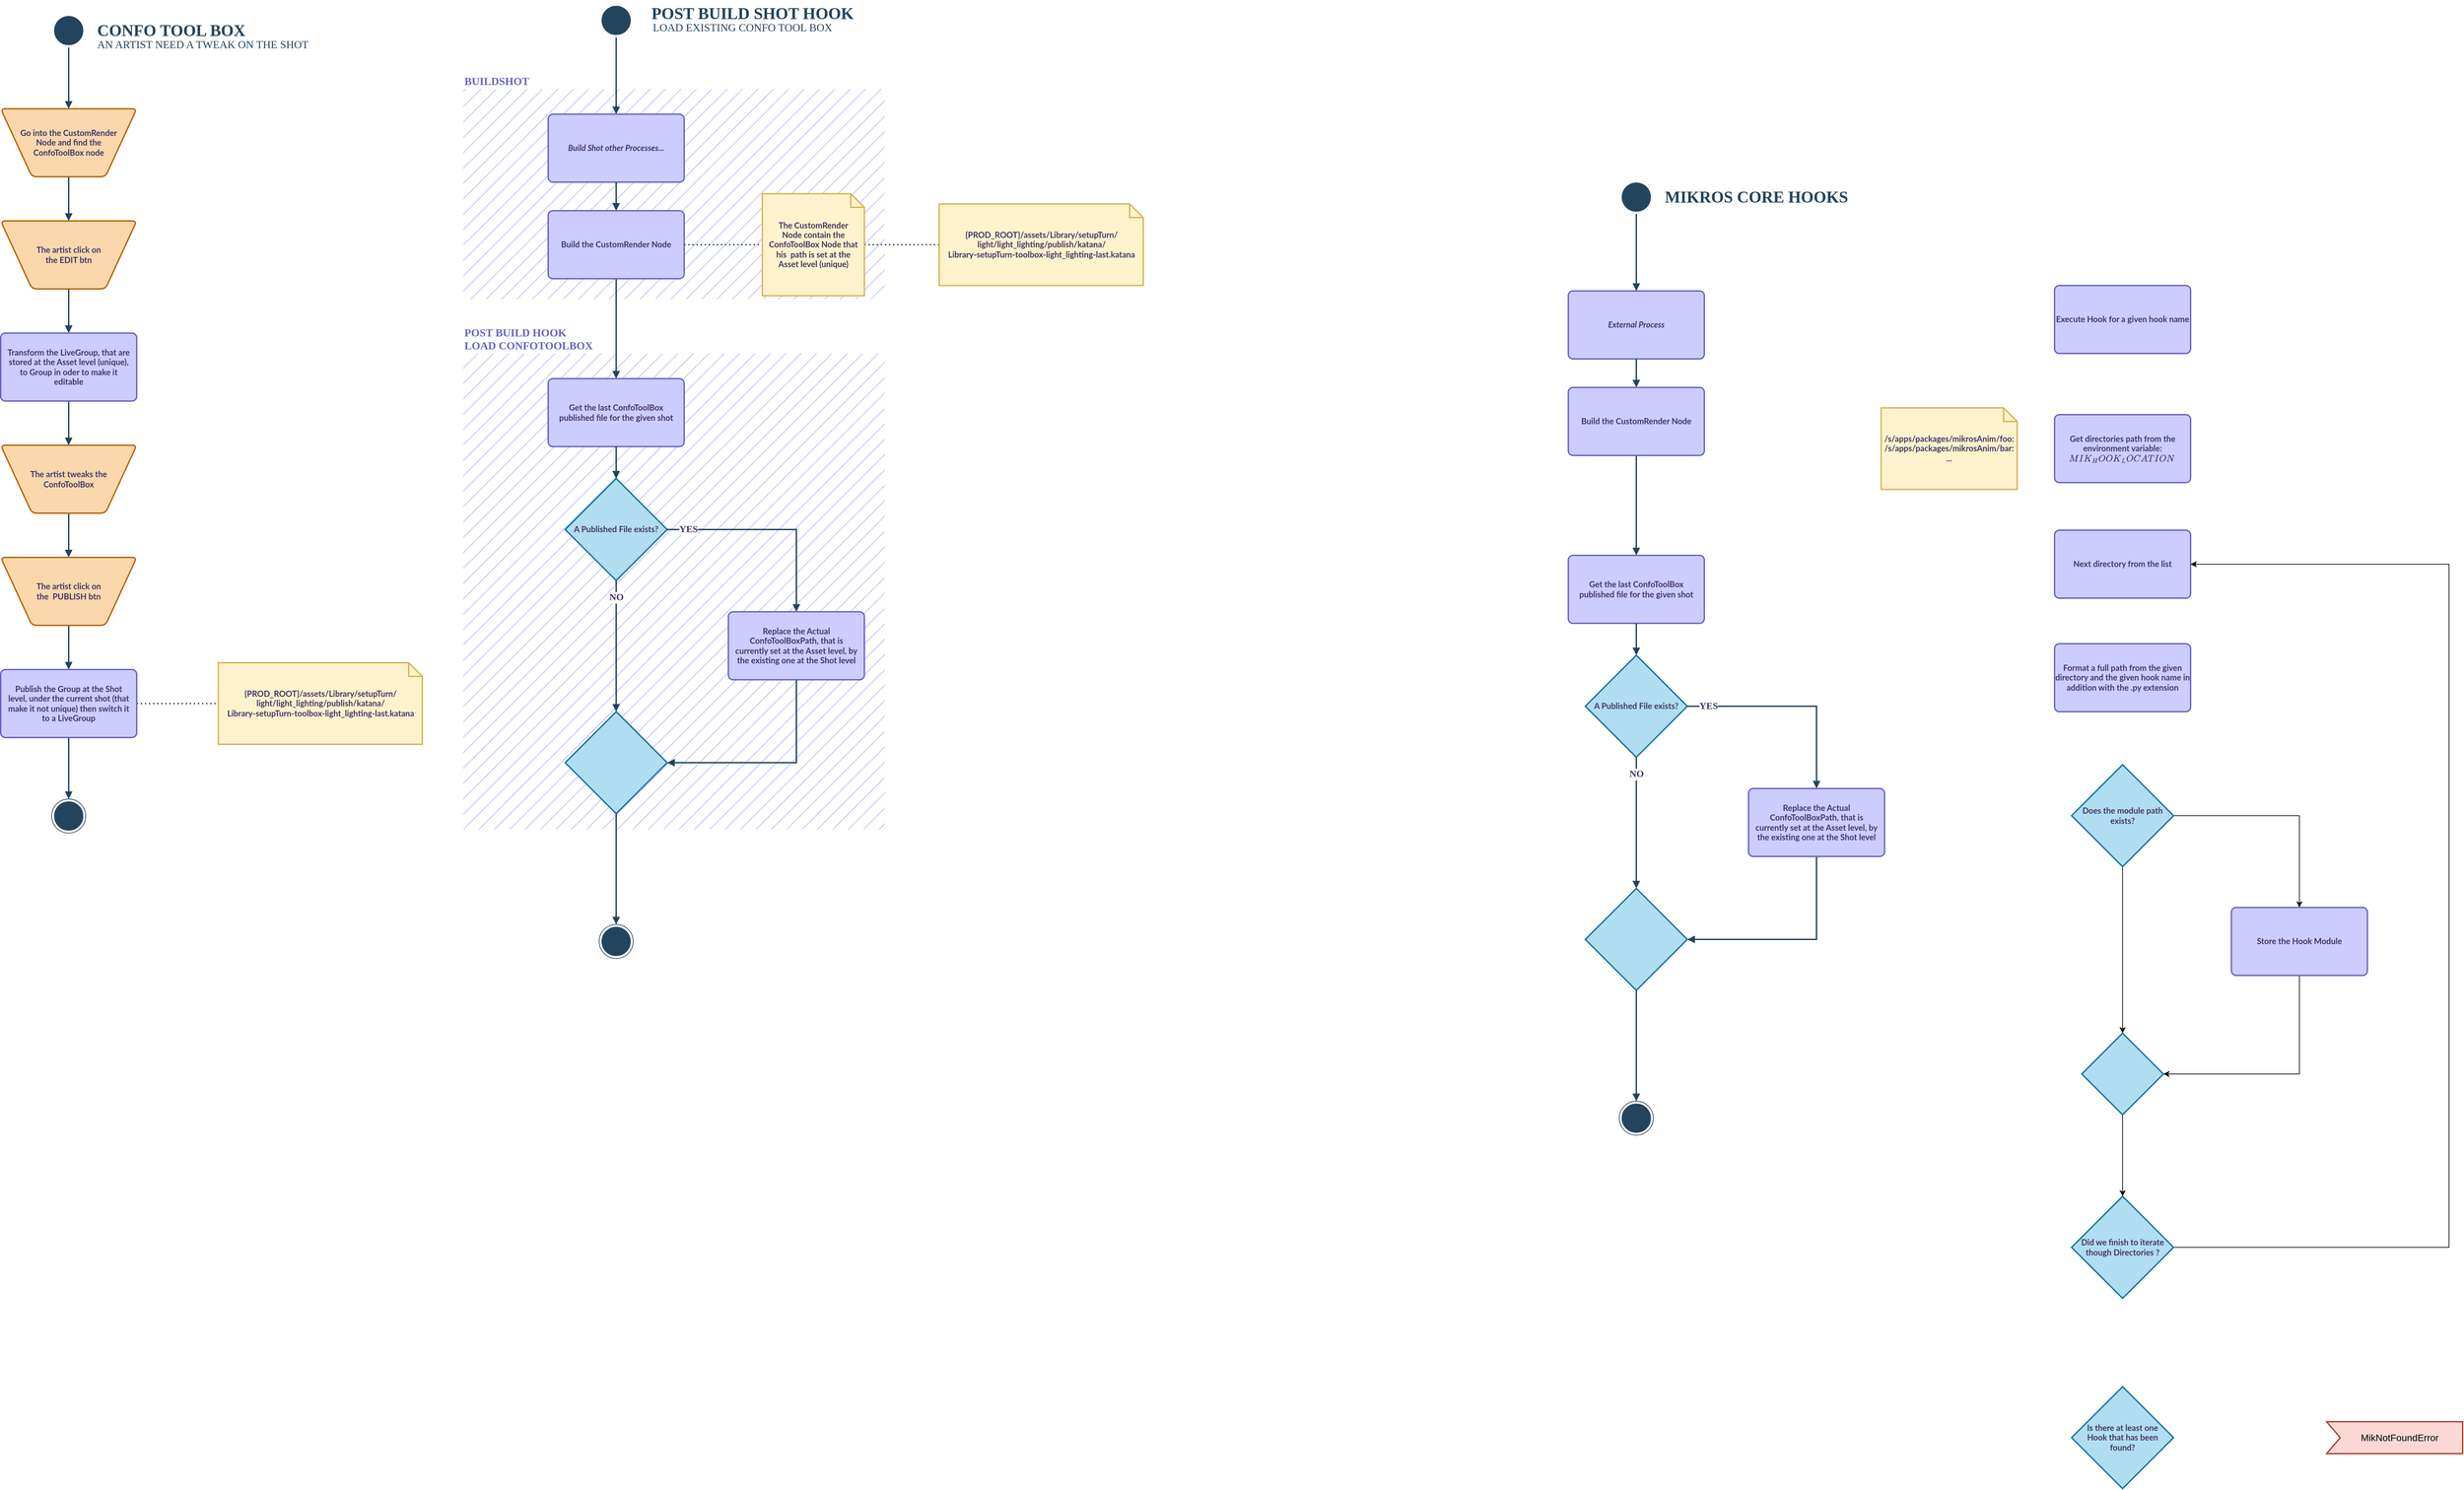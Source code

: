 <mxfile version="20.5.1" type="github">
  <diagram id="CM5r0V0yMCtf2sxqWUX7" name="Page-1">
    <mxGraphModel dx="2988" dy="1288" grid="1" gridSize="20" guides="1" tooltips="1" connect="1" arrows="1" fold="1" page="0" pageScale="1" pageWidth="827" pageHeight="1169" math="0" shadow="0">
      <root>
        <mxCell id="0" />
        <mxCell id="1" parent="0" />
        <mxCell id="0qbXLlaw61yAoVdNJTFS-60" value="&lt;font&gt;POST BUILD HOOK&lt;br&gt;LOAD CONFOTOOLBOX&lt;br&gt;&lt;/font&gt;" style="rounded=0;whiteSpace=wrap;html=1;strokeColor=none;fontFamily=Montserrat;fontSource=https%3A%2F%2Ffonts.googleapis.com%2Fcss%3Ffamily%3DMontserrat;fontSize=16;fontColor=#6963C5;fillColor=#CCCCFF;fillStyle=hatch;strokeWidth=1;labelPosition=center;verticalLabelPosition=top;align=left;verticalAlign=bottom;fontStyle=1" parent="1" vertex="1">
          <mxGeometry x="-60" y="540" width="620" height="700" as="geometry" />
        </mxCell>
        <mxCell id="0qbXLlaw61yAoVdNJTFS-61" value="&lt;font&gt;BUILDSHOT&lt;/font&gt;" style="rounded=0;whiteSpace=wrap;html=1;strokeColor=none;fontFamily=Montserrat;fontSource=https%3A%2F%2Ffonts.googleapis.com%2Fcss%3Ffamily%3DMontserrat;fontSize=16;fontColor=#6963C5;fillColor=#CCCCFF;fillStyle=hatch;strokeWidth=1;labelPosition=center;verticalLabelPosition=top;align=left;verticalAlign=bottom;fontStyle=1" parent="1" vertex="1">
          <mxGeometry x="-60" y="151" width="620" height="309" as="geometry" />
        </mxCell>
        <mxCell id="0qbXLlaw61yAoVdNJTFS-62" value="" style="ellipse;html=1;shape=startState;fillColor=#23445D;strokeColor=#23445d;aspect=fixed;" parent="1" vertex="1">
          <mxGeometry x="140" y="25" width="50" height="50" as="geometry" />
        </mxCell>
        <mxCell id="0qbXLlaw61yAoVdNJTFS-63" value="" style="ellipse;html=1;shape=endState;fillColor=#23445D;strokeColor=#23445d;aspect=fixed;" parent="1" vertex="1">
          <mxGeometry x="140" y="1380" width="50" height="50" as="geometry" />
        </mxCell>
        <mxCell id="0qbXLlaw61yAoVdNJTFS-64" value="&lt;font color=&quot;#413565&quot;&gt;A Published File exists?&lt;/font&gt;" style="strokeWidth=2;html=1;shape=mxgraph.flowchart.decision;whiteSpace=wrap;strokeColor=#10739e;fontFamily=Lato;fontSource=https%3A%2F%2Ffonts.googleapis.com%2Fcss%3Ffamily%3DLato;fillColor=#b1ddf0;aspect=fixed;fontStyle=1" parent="1" vertex="1">
          <mxGeometry x="90" y="724" width="150" height="150" as="geometry" />
        </mxCell>
        <mxCell id="0qbXLlaw61yAoVdNJTFS-66" value="" style="strokeWidth=2;html=1;shape=mxgraph.flowchart.decision;whiteSpace=wrap;strokeColor=#10739e;fontFamily=Lato;fontSource=https%3A%2F%2Ffonts.googleapis.com%2Fcss%3Ffamily%3DLato;fillColor=#b1ddf0;aspect=fixed;" parent="1" vertex="1">
          <mxGeometry x="90" y="1067" width="150" height="150" as="geometry" />
        </mxCell>
        <mxCell id="0qbXLlaw61yAoVdNJTFS-67" style="edgeStyle=orthogonalEdgeStyle;rounded=0;orthogonalLoop=1;jettySize=auto;html=1;entryX=0.5;entryY=0;entryDx=0;entryDy=0;entryPerimeter=0;strokeColor=#23445D;strokeWidth=2;fontFamily=Montserrat;fontSource=https%3A%2F%2Ffonts.googleapis.com%2Fcss%3Ffamily%3DMontserrat;fontColor=#413565;fillColor=#bac8d3;endArrow=block;endFill=1;" parent="1" source="0qbXLlaw61yAoVdNJTFS-64" target="0qbXLlaw61yAoVdNJTFS-66" edge="1">
          <mxGeometry relative="1" as="geometry" />
        </mxCell>
        <mxCell id="0qbXLlaw61yAoVdNJTFS-68" value="NO" style="edgeLabel;html=1;align=center;verticalAlign=middle;resizable=0;points=[];fontFamily=Montserrat;fontColor=#413565;fontStyle=1;fontSize=14;" parent="0qbXLlaw61yAoVdNJTFS-67" vertex="1" connectable="0">
          <mxGeometry x="-0.844" y="-2" relative="1" as="geometry">
            <mxPoint x="2" y="10" as="offset" />
          </mxGeometry>
        </mxCell>
        <mxCell id="0qbXLlaw61yAoVdNJTFS-69" style="edgeStyle=orthogonalEdgeStyle;rounded=0;orthogonalLoop=1;jettySize=auto;html=1;entryX=1;entryY=0.5;entryDx=0;entryDy=0;entryPerimeter=0;strokeColor=#23445D;strokeWidth=2;fontFamily=Montserrat;fontSource=https%3A%2F%2Ffonts.googleapis.com%2Fcss%3Ffamily%3DMontserrat;fontSize=16;fontColor=#6963C5;exitX=0.5;exitY=1;exitDx=0;exitDy=0;endArrow=block;endFill=1;" parent="1" source="0qbXLlaw61yAoVdNJTFS-70" target="0qbXLlaw61yAoVdNJTFS-66" edge="1">
          <mxGeometry relative="1" as="geometry" />
        </mxCell>
        <mxCell id="0qbXLlaw61yAoVdNJTFS-70" value="&lt;font color=&quot;#413565&quot;&gt;Replace the Actual ConfoToolBoxPath, that is currently set at the Asset level, by the existing one at the Shot level&lt;/font&gt;" style="rounded=1;whiteSpace=wrap;html=1;absoluteArcSize=1;arcSize=14;strokeWidth=2;strokeColor=#6963C5;fillColor=#CCCCFF;fontFamily=Lato;fontSource=https%3A%2F%2Ffonts.googleapis.com%2Fcss%3Ffamily%3DLato;fontStyle=1;aspect=fixed;spacing=10;" parent="1" vertex="1">
          <mxGeometry x="330" y="920" width="200" height="100" as="geometry" />
        </mxCell>
        <mxCell id="0qbXLlaw61yAoVdNJTFS-71" value="" style="edgeStyle=orthogonalEdgeStyle;rounded=0;orthogonalLoop=1;jettySize=auto;html=1;entryX=0.5;entryY=0;entryDx=0;entryDy=0;strokeColor=#23445D;strokeWidth=2;fontFamily=Montserrat;fontSource=https%3A%2F%2Ffonts.googleapis.com%2Fcss%3Ffamily%3DMontserrat;fontColor=#413565;fillColor=#bac8d3;endArrow=block;endFill=1;" parent="1" source="0qbXLlaw61yAoVdNJTFS-64" target="0qbXLlaw61yAoVdNJTFS-70" edge="1">
          <mxGeometry relative="1" as="geometry">
            <mxPoint x="225.0" y="909.059" as="sourcePoint" />
            <mxPoint x="405.0" y="1115.0" as="targetPoint" />
          </mxGeometry>
        </mxCell>
        <mxCell id="0qbXLlaw61yAoVdNJTFS-72" value="YES" style="edgeLabel;html=1;align=center;verticalAlign=middle;resizable=0;points=[];fontFamily=Montserrat;fontColor=#413565;fontStyle=1;fontSize=14;spacingTop=0;" parent="0qbXLlaw61yAoVdNJTFS-71" vertex="1" connectable="0">
          <mxGeometry x="-0.63" y="5" relative="1" as="geometry">
            <mxPoint x="-27" y="5" as="offset" />
          </mxGeometry>
        </mxCell>
        <mxCell id="0qbXLlaw61yAoVdNJTFS-73" value="POST BUILD SHOT HOOK" style="text;html=1;align=left;verticalAlign=middle;resizable=0;points=[];autosize=1;strokeColor=none;fillColor=none;fontSize=24;fontFamily=Montserrat;fontColor=#23445D;fontStyle=1" parent="1" vertex="1">
          <mxGeometry x="215" y="20" width="340" height="40" as="geometry" />
        </mxCell>
        <mxCell id="0qbXLlaw61yAoVdNJTFS-74" value="LOAD EXISTING CONFO TOOL BOX" style="text;html=1;align=left;verticalAlign=middle;resizable=0;points=[];autosize=1;strokeColor=none;fillColor=none;fontSize=16;fontFamily=Montserrat;fontColor=#23445D;fontStyle=0" parent="1" vertex="1">
          <mxGeometry x="217" y="40" width="320" height="40" as="geometry" />
        </mxCell>
        <mxCell id="0qbXLlaw61yAoVdNJTFS-76" value="" style="edgeStyle=orthogonalEdgeStyle;rounded=0;orthogonalLoop=1;jettySize=auto;html=1;strokeColor=#23445D;strokeWidth=2;fontFamily=Montserrat;fontSource=https%3A%2F%2Ffonts.googleapis.com%2Fcss%3Ffamily%3DMontserrat;fontColor=#413565;fillColor=#bac8d3;endArrow=block;endFill=1;entryX=0.5;entryY=0;entryDx=0;entryDy=0;" parent="1" source="0qbXLlaw61yAoVdNJTFS-66" target="0qbXLlaw61yAoVdNJTFS-63" edge="1">
          <mxGeometry relative="1" as="geometry">
            <mxPoint x="165.0" y="1114" as="sourcePoint" />
            <mxPoint x="165" y="1317.0" as="targetPoint" />
          </mxGeometry>
        </mxCell>
        <mxCell id="0qbXLlaw61yAoVdNJTFS-77" value="&lt;font color=&quot;#413565&quot;&gt;&lt;b&gt;&lt;i&gt;Build Shot other Processes...&lt;br&gt;&lt;/i&gt;&lt;/b&gt;&lt;/font&gt;" style="rounded=1;whiteSpace=wrap;html=1;absoluteArcSize=1;arcSize=14;strokeWidth=2;strokeColor=#6963C5;fillColor=#CCCCFF;fontFamily=Lato;fontSource=https%3A%2F%2Ffonts.googleapis.com%2Fcss%3Ffamily%3DLato;fontStyle=0;aspect=fixed;" parent="1" vertex="1">
          <mxGeometry x="65" y="188" width="200" height="100" as="geometry" />
        </mxCell>
        <mxCell id="0qbXLlaw61yAoVdNJTFS-78" value="" style="edgeStyle=orthogonalEdgeStyle;rounded=0;orthogonalLoop=1;jettySize=auto;html=1;strokeColor=#23445D;strokeWidth=2;fontFamily=Montserrat;fontSource=https%3A%2F%2Ffonts.googleapis.com%2Fcss%3Ffamily%3DMontserrat;fontColor=#413565;fillColor=#bac8d3;endArrow=block;endFill=1;" parent="1" source="0qbXLlaw61yAoVdNJTFS-62" target="0qbXLlaw61yAoVdNJTFS-77" edge="1">
          <mxGeometry relative="1" as="geometry" />
        </mxCell>
        <mxCell id="0qbXLlaw61yAoVdNJTFS-83" value="&lt;font color=&quot;#413565&quot;&gt;Get the last ConfoToolBox published file for the given shot&lt;/font&gt;" style="rounded=1;whiteSpace=wrap;html=1;absoluteArcSize=1;arcSize=14;strokeWidth=2;strokeColor=#6963C5;fillColor=#CCCCFF;fontFamily=Lato;fontSource=https%3A%2F%2Ffonts.googleapis.com%2Fcss%3Ffamily%3DLato;fontStyle=1;aspect=fixed;spacing=10;" parent="1" vertex="1">
          <mxGeometry x="65" y="577" width="200" height="100" as="geometry" />
        </mxCell>
        <mxCell id="0qbXLlaw61yAoVdNJTFS-85" style="edgeStyle=orthogonalEdgeStyle;rounded=0;orthogonalLoop=1;jettySize=auto;html=1;entryX=0.5;entryY=0;entryDx=0;entryDy=0;entryPerimeter=0;strokeColor=#23445D;strokeWidth=2;fontFamily=Montserrat;fontSource=https%3A%2F%2Ffonts.googleapis.com%2Fcss%3Ffamily%3DMontserrat;fontSize=16;fontColor=#333333;startArrow=none;endArrow=block;endFill=1;" parent="1" source="0qbXLlaw61yAoVdNJTFS-83" target="0qbXLlaw61yAoVdNJTFS-64" edge="1">
          <mxGeometry relative="1" as="geometry" />
        </mxCell>
        <mxCell id="0qbXLlaw61yAoVdNJTFS-116" style="edgeStyle=orthogonalEdgeStyle;rounded=0;orthogonalLoop=1;jettySize=auto;html=1;entryX=0;entryY=0.5;entryDx=0;entryDy=0;entryPerimeter=0;strokeColor=#23445D;strokeWidth=2;dashed=1;dashPattern=1 2;endArrow=none;endFill=0;" parent="1" source="0qbXLlaw61yAoVdNJTFS-87" target="0qbXLlaw61yAoVdNJTFS-115" edge="1">
          <mxGeometry relative="1" as="geometry" />
        </mxCell>
        <mxCell id="0qbXLlaw61yAoVdNJTFS-117" style="edgeStyle=orthogonalEdgeStyle;rounded=0;orthogonalLoop=1;jettySize=auto;html=1;entryX=0.5;entryY=0;entryDx=0;entryDy=0;strokeColor=#23445D;strokeWidth=2;endArrow=block;endFill=1;" parent="1" source="0qbXLlaw61yAoVdNJTFS-87" target="0qbXLlaw61yAoVdNJTFS-83" edge="1">
          <mxGeometry relative="1" as="geometry" />
        </mxCell>
        <mxCell id="0qbXLlaw61yAoVdNJTFS-87" value="&lt;font color=&quot;#413565&quot;&gt;&lt;b&gt;Build the CustomRender Node&lt;br&gt;&lt;/b&gt;&lt;/font&gt;" style="rounded=1;whiteSpace=wrap;html=1;absoluteArcSize=1;arcSize=14;strokeWidth=2;strokeColor=#6963C5;fillColor=#CCCCFF;fontFamily=Lato;fontSource=https%3A%2F%2Ffonts.googleapis.com%2Fcss%3Ffamily%3DLato;fontStyle=0;aspect=fixed;spacing=10;" parent="1" vertex="1">
          <mxGeometry x="65" y="330" width="200" height="100" as="geometry" />
        </mxCell>
        <mxCell id="0qbXLlaw61yAoVdNJTFS-88" value="" style="edgeStyle=orthogonalEdgeStyle;rounded=0;orthogonalLoop=1;jettySize=auto;html=1;entryX=0.5;entryY=0;entryDx=0;entryDy=0;endArrow=block;strokeWidth=2;strokeColor=#23445D;endFill=1;" parent="1" source="0qbXLlaw61yAoVdNJTFS-77" target="0qbXLlaw61yAoVdNJTFS-87" edge="1">
          <mxGeometry relative="1" as="geometry">
            <mxPoint x="165" y="273" as="sourcePoint" />
            <mxPoint x="165" y="720" as="targetPoint" />
          </mxGeometry>
        </mxCell>
        <mxCell id="0qbXLlaw61yAoVdNJTFS-103" value="" style="edgeStyle=orthogonalEdgeStyle;rounded=0;orthogonalLoop=1;jettySize=auto;html=1;strokeWidth=2;strokeColor=#23445D;endArrow=block;endFill=1;" parent="1" source="0qbXLlaw61yAoVdNJTFS-89" target="0qbXLlaw61yAoVdNJTFS-94" edge="1">
          <mxGeometry relative="1" as="geometry" />
        </mxCell>
        <mxCell id="0qbXLlaw61yAoVdNJTFS-89" value="&lt;b style=&quot;color: rgb(65, 53, 101);&quot;&gt;&lt;span&gt;The artist tweaks the&lt;br&gt;ConfoToolBox&lt;br&gt;&lt;/span&gt;&lt;/b&gt;" style="verticalLabelPosition=middle;verticalAlign=middle;html=1;shape=trapezoid;perimeter=trapezoidPerimeter;whiteSpace=wrap;size=0.23;arcSize=14;flipV=1;labelPosition=center;align=center;fontFamily=Lato;fillColor=#fad7ac;strokeColor=#b46504;rounded=1;strokeWidth=2;fontSource=https%3A%2F%2Ffonts.googleapis.com%2Fcss%3Ffamily%3DLato;fontStyle=0;" parent="1" vertex="1">
          <mxGeometry x="-739.99" y="675" width="200" height="100" as="geometry" />
        </mxCell>
        <mxCell id="0qbXLlaw61yAoVdNJTFS-104" value="" style="edgeStyle=orthogonalEdgeStyle;rounded=0;orthogonalLoop=1;jettySize=auto;html=1;strokeWidth=2;strokeColor=#23445D;endArrow=block;endFill=1;" parent="1" source="0qbXLlaw61yAoVdNJTFS-94" target="0qbXLlaw61yAoVdNJTFS-97" edge="1">
          <mxGeometry relative="1" as="geometry" />
        </mxCell>
        <mxCell id="0qbXLlaw61yAoVdNJTFS-94" value="&lt;b style=&quot;color: rgb(65, 53, 101);&quot;&gt;&lt;span&gt;The artist click on&lt;br&gt;the&amp;nbsp; PUBLISH btn&lt;br&gt;&lt;/span&gt;&lt;/b&gt;" style="verticalLabelPosition=middle;verticalAlign=middle;html=1;shape=trapezoid;perimeter=trapezoidPerimeter;whiteSpace=wrap;size=0.23;arcSize=14;flipV=1;labelPosition=center;align=center;fontFamily=Lato;fillColor=#fad7ac;strokeColor=#b46504;rounded=1;strokeWidth=2;fontSource=https%3A%2F%2Ffonts.googleapis.com%2Fcss%3Ffamily%3DLato;fontStyle=0;" parent="1" vertex="1">
          <mxGeometry x="-739.99" y="840" width="200" height="100" as="geometry" />
        </mxCell>
        <mxCell id="0qbXLlaw61yAoVdNJTFS-101" value="" style="edgeStyle=orthogonalEdgeStyle;rounded=0;orthogonalLoop=1;jettySize=auto;html=1;strokeWidth=2;strokeColor=#23445D;endArrow=block;endFill=1;" parent="1" source="0qbXLlaw61yAoVdNJTFS-95" target="0qbXLlaw61yAoVdNJTFS-96" edge="1">
          <mxGeometry relative="1" as="geometry" />
        </mxCell>
        <mxCell id="0qbXLlaw61yAoVdNJTFS-95" value="&lt;b style=&quot;color: rgb(65, 53, 101);&quot;&gt;&lt;span&gt;The artist click on&lt;br&gt;the EDIT btn&lt;br&gt;&lt;/span&gt;&lt;/b&gt;" style="verticalLabelPosition=middle;verticalAlign=middle;html=1;shape=trapezoid;perimeter=trapezoidPerimeter;whiteSpace=wrap;size=0.23;arcSize=14;flipV=1;labelPosition=center;align=center;fontFamily=Lato;fillColor=#fad7ac;strokeColor=#b46504;rounded=1;strokeWidth=2;fontSource=https%3A%2F%2Ffonts.googleapis.com%2Fcss%3Ffamily%3DLato;fontStyle=0;" parent="1" vertex="1">
          <mxGeometry x="-739.99" y="345" width="200" height="100" as="geometry" />
        </mxCell>
        <mxCell id="0qbXLlaw61yAoVdNJTFS-102" value="" style="edgeStyle=orthogonalEdgeStyle;rounded=0;orthogonalLoop=1;jettySize=auto;html=1;strokeWidth=2;strokeColor=#23445D;endArrow=block;endFill=1;" parent="1" source="0qbXLlaw61yAoVdNJTFS-96" target="0qbXLlaw61yAoVdNJTFS-89" edge="1">
          <mxGeometry relative="1" as="geometry" />
        </mxCell>
        <mxCell id="0qbXLlaw61yAoVdNJTFS-96" value="&lt;font color=&quot;#413565&quot;&gt;&lt;b&gt;&lt;span&gt;Transform the LiveGroup, that are stored at the Asset level (unique), to Group in oder to make it editable&lt;br&gt;&lt;/span&gt;&lt;/b&gt;&lt;/font&gt;" style="rounded=1;whiteSpace=wrap;html=1;absoluteArcSize=1;arcSize=14;strokeWidth=2;strokeColor=#6963C5;fillColor=#CCCCFF;fontFamily=Lato;fontSource=https%3A%2F%2Ffonts.googleapis.com%2Fcss%3Ffamily%3DLato;fontStyle=0;aspect=fixed;spacing=10;" parent="1" vertex="1">
          <mxGeometry x="-740" y="510" width="200" height="100" as="geometry" />
        </mxCell>
        <mxCell id="0qbXLlaw61yAoVdNJTFS-105" value="" style="edgeStyle=orthogonalEdgeStyle;rounded=0;orthogonalLoop=1;jettySize=auto;html=1;strokeWidth=2;strokeColor=#23445D;endArrow=block;endFill=1;" parent="1" source="0qbXLlaw61yAoVdNJTFS-97" target="0qbXLlaw61yAoVdNJTFS-99" edge="1">
          <mxGeometry relative="1" as="geometry" />
        </mxCell>
        <mxCell id="0qbXLlaw61yAoVdNJTFS-120" style="edgeStyle=orthogonalEdgeStyle;rounded=0;orthogonalLoop=1;jettySize=auto;html=1;entryX=0;entryY=0.5;entryDx=0;entryDy=0;entryPerimeter=0;strokeColor=#23445D;strokeWidth=2;endArrow=none;endFill=0;dashed=1;dashPattern=1 2;" parent="1" source="0qbXLlaw61yAoVdNJTFS-97" target="0qbXLlaw61yAoVdNJTFS-119" edge="1">
          <mxGeometry relative="1" as="geometry" />
        </mxCell>
        <mxCell id="0qbXLlaw61yAoVdNJTFS-97" value="&lt;font color=&quot;#413565&quot;&gt;&lt;b&gt;&lt;span&gt;Publish the Group at the Shot level, under the current shot (that make it not unique) then switch it to a LiveGroup&lt;br&gt;&lt;/span&gt;&lt;/b&gt;&lt;/font&gt;" style="rounded=1;whiteSpace=wrap;html=1;absoluteArcSize=1;arcSize=14;strokeWidth=2;strokeColor=#6963C5;fillColor=#CCCCFF;fontFamily=Lato;fontSource=https%3A%2F%2Ffonts.googleapis.com%2Fcss%3Ffamily%3DLato;fontStyle=0;aspect=fixed;spacing=10;" parent="1" vertex="1">
          <mxGeometry x="-740" y="1005" width="200" height="100" as="geometry" />
        </mxCell>
        <mxCell id="0qbXLlaw61yAoVdNJTFS-100" style="edgeStyle=orthogonalEdgeStyle;rounded=0;orthogonalLoop=1;jettySize=auto;html=1;entryX=0.5;entryY=0;entryDx=0;entryDy=0;strokeWidth=2;strokeColor=#23445D;startArrow=none;endArrow=block;endFill=1;" parent="1" source="0qbXLlaw61yAoVdNJTFS-113" target="0qbXLlaw61yAoVdNJTFS-95" edge="1">
          <mxGeometry relative="1" as="geometry" />
        </mxCell>
        <mxCell id="0qbXLlaw61yAoVdNJTFS-98" value="" style="ellipse;html=1;shape=startState;fillColor=#23445D;strokeColor=#23445d;aspect=fixed;" parent="1" vertex="1">
          <mxGeometry x="-664.99" y="40" width="50" height="50" as="geometry" />
        </mxCell>
        <mxCell id="0qbXLlaw61yAoVdNJTFS-99" value="" style="ellipse;html=1;shape=endState;fillColor=#23445D;strokeColor=#23445d;aspect=fixed;" parent="1" vertex="1">
          <mxGeometry x="-664.99" y="1195.5" width="50" height="50" as="geometry" />
        </mxCell>
        <mxCell id="0qbXLlaw61yAoVdNJTFS-107" value="CONFO TOOL BOX" style="text;html=1;align=left;verticalAlign=middle;resizable=0;points=[];autosize=1;strokeColor=none;fillColor=none;fontSize=24;fontFamily=Montserrat;fontColor=#23445D;fontStyle=1" parent="1" vertex="1">
          <mxGeometry x="-600" y="45" width="260" height="40" as="geometry" />
        </mxCell>
        <mxCell id="0qbXLlaw61yAoVdNJTFS-108" value="AN ARTIST NEED A TWEAK ON THE SHOT" style="text;html=1;align=left;verticalAlign=middle;resizable=0;points=[];autosize=1;strokeColor=none;fillColor=none;fontSize=16;fontFamily=Montserrat;fontColor=#23445D;fontStyle=0" parent="1" vertex="1">
          <mxGeometry x="-600" y="65" width="380" height="40" as="geometry" />
        </mxCell>
        <mxCell id="0qbXLlaw61yAoVdNJTFS-113" value="&lt;b style=&quot;color: rgb(65, 53, 101);&quot;&gt;&lt;span&gt;Go into the CustomRender Node and find the ConfoToolBox node&lt;br&gt;&lt;/span&gt;&lt;/b&gt;" style="verticalLabelPosition=middle;verticalAlign=middle;html=1;shape=trapezoid;perimeter=trapezoidPerimeter;whiteSpace=wrap;size=0.23;arcSize=14;flipV=1;labelPosition=center;align=center;fontFamily=Lato;fillColor=#fad7ac;strokeColor=#b46504;rounded=1;strokeWidth=2;fontSource=https%3A%2F%2Ffonts.googleapis.com%2Fcss%3Ffamily%3DLato;fontStyle=0;spacing=20;" parent="1" vertex="1">
          <mxGeometry x="-740" y="180" width="200" height="100" as="geometry" />
        </mxCell>
        <mxCell id="0qbXLlaw61yAoVdNJTFS-114" value="" style="edgeStyle=orthogonalEdgeStyle;rounded=0;orthogonalLoop=1;jettySize=auto;html=1;entryX=0.5;entryY=0;entryDx=0;entryDy=0;strokeWidth=2;strokeColor=#23445D;endArrow=block;endFill=1;" parent="1" source="0qbXLlaw61yAoVdNJTFS-98" target="0qbXLlaw61yAoVdNJTFS-113" edge="1">
          <mxGeometry relative="1" as="geometry">
            <mxPoint x="-639.99" y="90" as="sourcePoint" />
            <mxPoint x="-639.995" y="362" as="targetPoint" />
          </mxGeometry>
        </mxCell>
        <mxCell id="0qbXLlaw61yAoVdNJTFS-123" style="edgeStyle=orthogonalEdgeStyle;rounded=0;orthogonalLoop=1;jettySize=auto;html=1;entryX=0;entryY=0.5;entryDx=0;entryDy=0;entryPerimeter=0;dashed=1;dashPattern=1 2;strokeColor=#23445D;strokeWidth=2;fontSize=10;endArrow=none;endFill=0;" parent="1" source="0qbXLlaw61yAoVdNJTFS-115" target="0qbXLlaw61yAoVdNJTFS-121" edge="1">
          <mxGeometry relative="1" as="geometry" />
        </mxCell>
        <mxCell id="0qbXLlaw61yAoVdNJTFS-115" value="&lt;b style=&quot;color: rgb(65, 53, 101);&quot;&gt;&lt;span&gt;The CustomRender Node contain the ConfoToolBox Node that his&amp;nbsp; path is set at the Asset level (unique)&lt;/span&gt;&lt;/b&gt;" style="shape=note;size=20;whiteSpace=wrap;html=1;fontFamily=Lato;fillColor=#fff2cc;strokeColor=#d6b656;rounded=1;arcSize=14;strokeWidth=2;fontSource=https%3A%2F%2Ffonts.googleapis.com%2Fcss%3Ffamily%3DLato;fontStyle=0;spacing=10;" parent="1" vertex="1">
          <mxGeometry x="380" y="305" width="150" height="150" as="geometry" />
        </mxCell>
        <mxCell id="0qbXLlaw61yAoVdNJTFS-119" value="&lt;font color=&quot;#413565&quot;&gt;&lt;b&gt;{PROD_ROOT}/assets/Library/setupTurn/&lt;br&gt;light/light_lighting/publish/katana/&lt;br&gt;Library-setupTurn-toolbox-light_lighting-last.katana&lt;/b&gt;&lt;/font&gt;" style="shape=note;size=20;html=1;fontFamily=Lato;fillColor=#fff2cc;strokeColor=#d6b656;rounded=1;arcSize=14;strokeWidth=2;fontSource=https%3A%2F%2Ffonts.googleapis.com%2Fcss%3Ffamily%3DLato;fontStyle=0;spacing=10;" parent="1" vertex="1">
          <mxGeometry x="-420" y="995" width="300" height="120" as="geometry" />
        </mxCell>
        <mxCell id="0qbXLlaw61yAoVdNJTFS-121" value="&lt;font color=&quot;#413565&quot;&gt;&lt;b&gt;{PROD_ROOT}/assets/Library/setupTurn/&lt;br&gt;light/light_lighting/publish/katana/&lt;br&gt;Library-setupTurn-toolbox-light_lighting-last.katana&lt;/b&gt;&lt;/font&gt;" style="shape=note;size=20;html=1;fontFamily=Lato;fillColor=#fff2cc;strokeColor=#d6b656;rounded=1;arcSize=14;strokeWidth=2;fontSource=https%3A%2F%2Ffonts.googleapis.com%2Fcss%3Ffamily%3DLato;fontStyle=0;spacing=10;" parent="1" vertex="1">
          <mxGeometry x="640" y="320" width="300" height="120" as="geometry" />
        </mxCell>
        <mxCell id="RptCFL0FbpW7rhIRfFGB-10" value="" style="ellipse;html=1;shape=startState;fillColor=#23445D;strokeColor=#23445d;aspect=fixed;" vertex="1" parent="1">
          <mxGeometry x="1640" y="285" width="50" height="50" as="geometry" />
        </mxCell>
        <mxCell id="RptCFL0FbpW7rhIRfFGB-11" value="" style="ellipse;html=1;shape=endState;fillColor=#23445D;strokeColor=#23445d;aspect=fixed;" vertex="1" parent="1">
          <mxGeometry x="1640" y="1640" width="50" height="50" as="geometry" />
        </mxCell>
        <mxCell id="RptCFL0FbpW7rhIRfFGB-12" value="&lt;font color=&quot;#413565&quot;&gt;A Published File exists?&lt;/font&gt;" style="strokeWidth=2;html=1;shape=mxgraph.flowchart.decision;whiteSpace=wrap;strokeColor=#10739e;fontFamily=Lato;fontSource=https%3A%2F%2Ffonts.googleapis.com%2Fcss%3Ffamily%3DLato;fillColor=#b1ddf0;aspect=fixed;fontStyle=1" vertex="1" parent="1">
          <mxGeometry x="1590" y="984" width="150" height="150" as="geometry" />
        </mxCell>
        <mxCell id="RptCFL0FbpW7rhIRfFGB-13" value="" style="strokeWidth=2;html=1;shape=mxgraph.flowchart.decision;whiteSpace=wrap;strokeColor=#10739e;fontFamily=Lato;fontSource=https%3A%2F%2Ffonts.googleapis.com%2Fcss%3Ffamily%3DLato;fillColor=#b1ddf0;aspect=fixed;" vertex="1" parent="1">
          <mxGeometry x="1590" y="1327" width="150" height="150" as="geometry" />
        </mxCell>
        <mxCell id="RptCFL0FbpW7rhIRfFGB-14" style="edgeStyle=orthogonalEdgeStyle;rounded=0;orthogonalLoop=1;jettySize=auto;html=1;entryX=0.5;entryY=0;entryDx=0;entryDy=0;entryPerimeter=0;strokeColor=#23445D;strokeWidth=2;fontFamily=Montserrat;fontSource=https%3A%2F%2Ffonts.googleapis.com%2Fcss%3Ffamily%3DMontserrat;fontColor=#413565;fillColor=#bac8d3;endArrow=block;endFill=1;" edge="1" parent="1" source="RptCFL0FbpW7rhIRfFGB-12" target="RptCFL0FbpW7rhIRfFGB-13">
          <mxGeometry relative="1" as="geometry" />
        </mxCell>
        <mxCell id="RptCFL0FbpW7rhIRfFGB-15" value="NO" style="edgeLabel;html=1;align=center;verticalAlign=middle;resizable=0;points=[];fontFamily=Montserrat;fontColor=#413565;fontStyle=1;fontSize=14;" vertex="1" connectable="0" parent="RptCFL0FbpW7rhIRfFGB-14">
          <mxGeometry x="-0.844" y="-2" relative="1" as="geometry">
            <mxPoint x="2" y="10" as="offset" />
          </mxGeometry>
        </mxCell>
        <mxCell id="RptCFL0FbpW7rhIRfFGB-16" style="edgeStyle=orthogonalEdgeStyle;rounded=0;orthogonalLoop=1;jettySize=auto;html=1;entryX=1;entryY=0.5;entryDx=0;entryDy=0;entryPerimeter=0;strokeColor=#23445D;strokeWidth=2;fontFamily=Montserrat;fontSource=https%3A%2F%2Ffonts.googleapis.com%2Fcss%3Ffamily%3DMontserrat;fontSize=16;fontColor=#6963C5;exitX=0.5;exitY=1;exitDx=0;exitDy=0;endArrow=block;endFill=1;" edge="1" parent="1" source="RptCFL0FbpW7rhIRfFGB-17" target="RptCFL0FbpW7rhIRfFGB-13">
          <mxGeometry relative="1" as="geometry" />
        </mxCell>
        <mxCell id="RptCFL0FbpW7rhIRfFGB-17" value="&lt;font color=&quot;#413565&quot;&gt;Replace the Actual ConfoToolBoxPath, that is currently set at the Asset level, by the existing one at the Shot level&lt;/font&gt;" style="rounded=1;whiteSpace=wrap;html=1;absoluteArcSize=1;arcSize=14;strokeWidth=2;strokeColor=#6963C5;fillColor=#CCCCFF;fontFamily=Lato;fontSource=https%3A%2F%2Ffonts.googleapis.com%2Fcss%3Ffamily%3DLato;fontStyle=1;aspect=fixed;spacing=10;" vertex="1" parent="1">
          <mxGeometry x="1830" y="1180" width="200" height="100" as="geometry" />
        </mxCell>
        <mxCell id="RptCFL0FbpW7rhIRfFGB-18" value="" style="edgeStyle=orthogonalEdgeStyle;rounded=0;orthogonalLoop=1;jettySize=auto;html=1;entryX=0.5;entryY=0;entryDx=0;entryDy=0;strokeColor=#23445D;strokeWidth=2;fontFamily=Montserrat;fontSource=https%3A%2F%2Ffonts.googleapis.com%2Fcss%3Ffamily%3DMontserrat;fontColor=#413565;fillColor=#bac8d3;endArrow=block;endFill=1;" edge="1" parent="1" source="RptCFL0FbpW7rhIRfFGB-12" target="RptCFL0FbpW7rhIRfFGB-17">
          <mxGeometry relative="1" as="geometry">
            <mxPoint x="1725.0" y="1169.059" as="sourcePoint" />
            <mxPoint x="1905.0" y="1375.0" as="targetPoint" />
          </mxGeometry>
        </mxCell>
        <mxCell id="RptCFL0FbpW7rhIRfFGB-19" value="YES" style="edgeLabel;html=1;align=center;verticalAlign=middle;resizable=0;points=[];fontFamily=Montserrat;fontColor=#413565;fontStyle=1;fontSize=14;spacingTop=0;" vertex="1" connectable="0" parent="RptCFL0FbpW7rhIRfFGB-18">
          <mxGeometry x="-0.63" y="5" relative="1" as="geometry">
            <mxPoint x="-27" y="5" as="offset" />
          </mxGeometry>
        </mxCell>
        <mxCell id="RptCFL0FbpW7rhIRfFGB-20" value="MIKROS CORE HOOKS" style="text;html=1;align=left;verticalAlign=middle;resizable=0;points=[];autosize=1;strokeColor=none;fillColor=none;fontSize=24;fontFamily=Montserrat;fontColor=#23445D;fontStyle=1" vertex="1" parent="1">
          <mxGeometry x="1705" y="290" width="320" height="40" as="geometry" />
        </mxCell>
        <mxCell id="RptCFL0FbpW7rhIRfFGB-22" value="" style="edgeStyle=orthogonalEdgeStyle;rounded=0;orthogonalLoop=1;jettySize=auto;html=1;strokeColor=#23445D;strokeWidth=2;fontFamily=Montserrat;fontSource=https%3A%2F%2Ffonts.googleapis.com%2Fcss%3Ffamily%3DMontserrat;fontColor=#413565;fillColor=#bac8d3;endArrow=block;endFill=1;entryX=0.5;entryY=0;entryDx=0;entryDy=0;" edge="1" parent="1" source="RptCFL0FbpW7rhIRfFGB-13" target="RptCFL0FbpW7rhIRfFGB-11">
          <mxGeometry relative="1" as="geometry">
            <mxPoint x="1665.0" y="1374" as="sourcePoint" />
            <mxPoint x="1665" y="1577.0" as="targetPoint" />
          </mxGeometry>
        </mxCell>
        <mxCell id="RptCFL0FbpW7rhIRfFGB-23" value="&lt;font color=&quot;#413565&quot;&gt;&lt;b&gt;&lt;i&gt;External Process&lt;br&gt;&lt;/i&gt;&lt;/b&gt;&lt;/font&gt;" style="rounded=1;whiteSpace=wrap;html=1;absoluteArcSize=1;arcSize=14;strokeWidth=2;strokeColor=#6963C5;fillColor=#CCCCFF;fontFamily=Lato;fontSource=https%3A%2F%2Ffonts.googleapis.com%2Fcss%3Ffamily%3DLato;fontStyle=0;aspect=fixed;" vertex="1" parent="1">
          <mxGeometry x="1565" y="448" width="200" height="100" as="geometry" />
        </mxCell>
        <mxCell id="RptCFL0FbpW7rhIRfFGB-24" value="" style="edgeStyle=orthogonalEdgeStyle;rounded=0;orthogonalLoop=1;jettySize=auto;html=1;strokeColor=#23445D;strokeWidth=2;fontFamily=Montserrat;fontSource=https%3A%2F%2Ffonts.googleapis.com%2Fcss%3Ffamily%3DMontserrat;fontColor=#413565;fillColor=#bac8d3;endArrow=block;endFill=1;" edge="1" parent="1" source="RptCFL0FbpW7rhIRfFGB-10" target="RptCFL0FbpW7rhIRfFGB-23">
          <mxGeometry relative="1" as="geometry" />
        </mxCell>
        <mxCell id="RptCFL0FbpW7rhIRfFGB-25" value="&lt;font color=&quot;#413565&quot;&gt;Get the last ConfoToolBox published file for the given shot&lt;/font&gt;" style="rounded=1;whiteSpace=wrap;html=1;absoluteArcSize=1;arcSize=14;strokeWidth=2;strokeColor=#6963C5;fillColor=#CCCCFF;fontFamily=Lato;fontSource=https%3A%2F%2Ffonts.googleapis.com%2Fcss%3Ffamily%3DLato;fontStyle=1;aspect=fixed;spacing=10;" vertex="1" parent="1">
          <mxGeometry x="1565" y="837" width="200" height="100" as="geometry" />
        </mxCell>
        <mxCell id="RptCFL0FbpW7rhIRfFGB-26" style="edgeStyle=orthogonalEdgeStyle;rounded=0;orthogonalLoop=1;jettySize=auto;html=1;entryX=0.5;entryY=0;entryDx=0;entryDy=0;entryPerimeter=0;strokeColor=#23445D;strokeWidth=2;fontFamily=Montserrat;fontSource=https%3A%2F%2Ffonts.googleapis.com%2Fcss%3Ffamily%3DMontserrat;fontSize=16;fontColor=#333333;startArrow=none;endArrow=block;endFill=1;" edge="1" parent="1" source="RptCFL0FbpW7rhIRfFGB-25" target="RptCFL0FbpW7rhIRfFGB-12">
          <mxGeometry relative="1" as="geometry" />
        </mxCell>
        <mxCell id="RptCFL0FbpW7rhIRfFGB-28" style="edgeStyle=orthogonalEdgeStyle;rounded=0;orthogonalLoop=1;jettySize=auto;html=1;entryX=0.5;entryY=0;entryDx=0;entryDy=0;strokeColor=#23445D;strokeWidth=2;endArrow=block;endFill=1;" edge="1" parent="1" source="RptCFL0FbpW7rhIRfFGB-29" target="RptCFL0FbpW7rhIRfFGB-25">
          <mxGeometry relative="1" as="geometry" />
        </mxCell>
        <mxCell id="RptCFL0FbpW7rhIRfFGB-29" value="&lt;font color=&quot;#413565&quot;&gt;&lt;b&gt;Build the CustomRender Node&lt;br&gt;&lt;/b&gt;&lt;/font&gt;" style="rounded=1;whiteSpace=wrap;html=1;absoluteArcSize=1;arcSize=14;strokeWidth=2;strokeColor=#6963C5;fillColor=#CCCCFF;fontFamily=Lato;fontSource=https%3A%2F%2Ffonts.googleapis.com%2Fcss%3Ffamily%3DLato;fontStyle=0;aspect=fixed;spacing=10;" vertex="1" parent="1">
          <mxGeometry x="1565" y="590" width="200" height="100" as="geometry" />
        </mxCell>
        <mxCell id="RptCFL0FbpW7rhIRfFGB-30" value="" style="edgeStyle=orthogonalEdgeStyle;rounded=0;orthogonalLoop=1;jettySize=auto;html=1;entryX=0.5;entryY=0;entryDx=0;entryDy=0;endArrow=block;strokeWidth=2;strokeColor=#23445D;endFill=1;" edge="1" parent="1" source="RptCFL0FbpW7rhIRfFGB-23" target="RptCFL0FbpW7rhIRfFGB-29">
          <mxGeometry relative="1" as="geometry">
            <mxPoint x="1665" y="533" as="sourcePoint" />
            <mxPoint x="1665" y="980" as="targetPoint" />
          </mxGeometry>
        </mxCell>
        <mxCell id="RptCFL0FbpW7rhIRfFGB-32" value="&lt;font color=&quot;#413565&quot;&gt;&lt;b&gt;&lt;span&gt;Execute Hook for a given hook name&lt;br&gt;&lt;/span&gt;&lt;/b&gt;&lt;/font&gt;" style="rounded=1;whiteSpace=wrap;html=1;absoluteArcSize=1;arcSize=14;strokeWidth=2;strokeColor=#6963C5;fillColor=#CCCCFF;fontFamily=Lato;fontSource=https%3A%2F%2Ffonts.googleapis.com%2Fcss%3Ffamily%3DLato;fontStyle=0;aspect=fixed;" vertex="1" parent="1">
          <mxGeometry x="2280" y="440" width="200" height="100" as="geometry" />
        </mxCell>
        <mxCell id="RptCFL0FbpW7rhIRfFGB-36" value="&lt;font color=&quot;#413565&quot;&gt;&lt;b&gt;&lt;span&gt;Get directories path from the environment variable: `MIK_HOOK_LOCATION`&amp;nbsp;&lt;br&gt;&lt;/span&gt;&lt;/b&gt;&lt;/font&gt;" style="rounded=1;whiteSpace=wrap;html=1;absoluteArcSize=1;arcSize=14;strokeWidth=2;strokeColor=#6963C5;fillColor=#CCCCFF;fontFamily=Lato;fontSource=https%3A%2F%2Ffonts.googleapis.com%2Fcss%3Ffamily%3DLato;fontStyle=0;aspect=fixed;" vertex="1" parent="1">
          <mxGeometry x="2280" y="630" width="200" height="100" as="geometry" />
        </mxCell>
        <mxCell id="RptCFL0FbpW7rhIRfFGB-37" value="&lt;b style=&quot;color: rgb(65, 53, 101);&quot;&gt;/s/apps/packages/mikrosAnim/foo:&lt;br&gt;&lt;/b&gt;&lt;b style=&quot;color: rgb(65, 53, 101);&quot;&gt;/s/apps/packages/mikrosAnim/bar:&lt;br&gt;...&lt;br&gt;&lt;/b&gt;" style="shape=note;size=20;whiteSpace=wrap;html=1;fontFamily=Lato;fillColor=#fff2cc;strokeColor=#d6b656;rounded=1;arcSize=14;strokeWidth=2;fontSource=https%3A%2F%2Ffonts.googleapis.com%2Fcss%3Ffamily%3DLato;fontStyle=0;spacing=10;" vertex="1" parent="1">
          <mxGeometry x="2025" y="620" width="200" height="120" as="geometry" />
        </mxCell>
        <mxCell id="RptCFL0FbpW7rhIRfFGB-51" style="edgeStyle=orthogonalEdgeStyle;rounded=0;orthogonalLoop=1;jettySize=auto;html=1;entryX=0.5;entryY=0;entryDx=0;entryDy=0;" edge="1" parent="1" source="RptCFL0FbpW7rhIRfFGB-40" target="RptCFL0FbpW7rhIRfFGB-47">
          <mxGeometry relative="1" as="geometry" />
        </mxCell>
        <mxCell id="RptCFL0FbpW7rhIRfFGB-55" style="edgeStyle=orthogonalEdgeStyle;rounded=0;orthogonalLoop=1;jettySize=auto;html=1;entryX=0.5;entryY=0;entryDx=0;entryDy=0;entryPerimeter=0;" edge="1" parent="1" source="RptCFL0FbpW7rhIRfFGB-40" target="RptCFL0FbpW7rhIRfFGB-53">
          <mxGeometry relative="1" as="geometry" />
        </mxCell>
        <mxCell id="RptCFL0FbpW7rhIRfFGB-40" value="&lt;font color=&quot;#413565&quot;&gt;Does the module path exists?&lt;/font&gt;" style="strokeWidth=2;html=1;shape=mxgraph.flowchart.decision;whiteSpace=wrap;strokeColor=#10739e;fontFamily=Lato;fontSource=https%3A%2F%2Ffonts.googleapis.com%2Fcss%3Ffamily%3DLato;fillColor=#b1ddf0;aspect=fixed;fontStyle=1" vertex="1" parent="1">
          <mxGeometry x="2305" y="1145" width="150" height="150" as="geometry" />
        </mxCell>
        <mxCell id="RptCFL0FbpW7rhIRfFGB-43" value="&lt;font color=&quot;#413565&quot;&gt;&lt;b&gt;Format a full path from the given directory and the given hook name in addition with the .py extension&lt;/b&gt;&lt;br&gt;&lt;/font&gt;" style="rounded=1;whiteSpace=wrap;html=1;absoluteArcSize=1;arcSize=14;strokeWidth=2;strokeColor=#6963C5;fillColor=#CCCCFF;fontFamily=Lato;fontSource=https%3A%2F%2Ffonts.googleapis.com%2Fcss%3Ffamily%3DLato;fontStyle=0;aspect=fixed;" vertex="1" parent="1">
          <mxGeometry x="2280" y="967" width="200" height="100" as="geometry" />
        </mxCell>
        <mxCell id="RptCFL0FbpW7rhIRfFGB-44" value="&lt;font color=&quot;#413565&quot;&gt;&lt;b&gt;&lt;span&gt;Next directory from the list&lt;br&gt;&lt;/span&gt;&lt;/b&gt;&lt;/font&gt;" style="rounded=1;whiteSpace=wrap;html=1;absoluteArcSize=1;arcSize=14;strokeWidth=2;strokeColor=#6963C5;fillColor=#CCCCFF;fontFamily=Lato;fontSource=https%3A%2F%2Ffonts.googleapis.com%2Fcss%3Ffamily%3DLato;fontStyle=0;aspect=fixed;" vertex="1" parent="1">
          <mxGeometry x="2280" y="800" width="200" height="100" as="geometry" />
        </mxCell>
        <mxCell id="RptCFL0FbpW7rhIRfFGB-54" style="edgeStyle=orthogonalEdgeStyle;rounded=0;orthogonalLoop=1;jettySize=auto;html=1;entryX=1;entryY=0.5;entryDx=0;entryDy=0;entryPerimeter=0;exitX=0.5;exitY=1;exitDx=0;exitDy=0;" edge="1" parent="1" source="RptCFL0FbpW7rhIRfFGB-47" target="RptCFL0FbpW7rhIRfFGB-53">
          <mxGeometry relative="1" as="geometry" />
        </mxCell>
        <mxCell id="RptCFL0FbpW7rhIRfFGB-47" value="&lt;font color=&quot;#413565&quot;&gt;&lt;b&gt;Store the Hook Module&lt;/b&gt;&lt;br&gt;&lt;/font&gt;" style="rounded=1;whiteSpace=wrap;html=1;absoluteArcSize=1;arcSize=14;strokeWidth=2;strokeColor=#6963C5;fillColor=#CCCCFF;fontFamily=Lato;fontSource=https%3A%2F%2Ffonts.googleapis.com%2Fcss%3Ffamily%3DLato;fontStyle=0;aspect=fixed;" vertex="1" parent="1">
          <mxGeometry x="2540" y="1355" width="200" height="100" as="geometry" />
        </mxCell>
        <mxCell id="RptCFL0FbpW7rhIRfFGB-57" style="edgeStyle=orthogonalEdgeStyle;rounded=0;orthogonalLoop=1;jettySize=auto;html=1;entryX=1;entryY=0.5;entryDx=0;entryDy=0;" edge="1" parent="1" source="RptCFL0FbpW7rhIRfFGB-48" target="RptCFL0FbpW7rhIRfFGB-44">
          <mxGeometry relative="1" as="geometry">
            <Array as="points">
              <mxPoint x="2860" y="1855" />
              <mxPoint x="2860" y="850" />
            </Array>
          </mxGeometry>
        </mxCell>
        <mxCell id="RptCFL0FbpW7rhIRfFGB-48" value="&lt;font color=&quot;#413565&quot;&gt;Did we finish to iterate though Directories ?&lt;/font&gt;" style="strokeWidth=2;html=1;shape=mxgraph.flowchart.decision;whiteSpace=wrap;strokeColor=#10739e;fontFamily=Lato;fontSource=https%3A%2F%2Ffonts.googleapis.com%2Fcss%3Ffamily%3DLato;fillColor=#b1ddf0;aspect=fixed;fontStyle=1" vertex="1" parent="1">
          <mxGeometry x="2305" y="1780" width="150" height="150" as="geometry" />
        </mxCell>
        <mxCell id="RptCFL0FbpW7rhIRfFGB-56" style="edgeStyle=orthogonalEdgeStyle;rounded=0;orthogonalLoop=1;jettySize=auto;html=1;entryX=0.5;entryY=0;entryDx=0;entryDy=0;entryPerimeter=0;" edge="1" parent="1" source="RptCFL0FbpW7rhIRfFGB-53" target="RptCFL0FbpW7rhIRfFGB-48">
          <mxGeometry relative="1" as="geometry" />
        </mxCell>
        <mxCell id="RptCFL0FbpW7rhIRfFGB-53" value="" style="strokeWidth=2;html=1;shape=mxgraph.flowchart.decision;whiteSpace=wrap;strokeColor=#10739e;fontFamily=Lato;fontSource=https%3A%2F%2Ffonts.googleapis.com%2Fcss%3Ffamily%3DLato;fillColor=#b1ddf0;aspect=fixed;fontStyle=1" vertex="1" parent="1">
          <mxGeometry x="2320" y="1540" width="120" height="120" as="geometry" />
        </mxCell>
        <mxCell id="RptCFL0FbpW7rhIRfFGB-58" value="&lt;font color=&quot;#413565&quot;&gt;Is there at least one Hook that has been found?&lt;/font&gt;" style="strokeWidth=2;html=1;shape=mxgraph.flowchart.decision;whiteSpace=wrap;strokeColor=#10739e;fontFamily=Lato;fontSource=https%3A%2F%2Ffonts.googleapis.com%2Fcss%3Ffamily%3DLato;fillColor=#b1ddf0;aspect=fixed;fontStyle=1;spacing=10;" vertex="1" parent="1">
          <mxGeometry x="2305" y="2060" width="150" height="150" as="geometry" />
        </mxCell>
        <mxCell id="RptCFL0FbpW7rhIRfFGB-59" value="MikNotFoundError" style="html=1;shape=mxgraph.infographic.ribbonSimple;notch1=20;notch2=0;align=center;verticalAlign=middle;fontSize=14;fontStyle=0;fillColor=#fad9d5;flipH=0;spacingRight=0;spacingLeft=14;strokeColor=#ae4132;strokeWidth=2;aspect=fixed;" vertex="1" parent="1">
          <mxGeometry x="2680" y="2111.47" width="200" height="47.06" as="geometry" />
        </mxCell>
      </root>
    </mxGraphModel>
  </diagram>
</mxfile>
